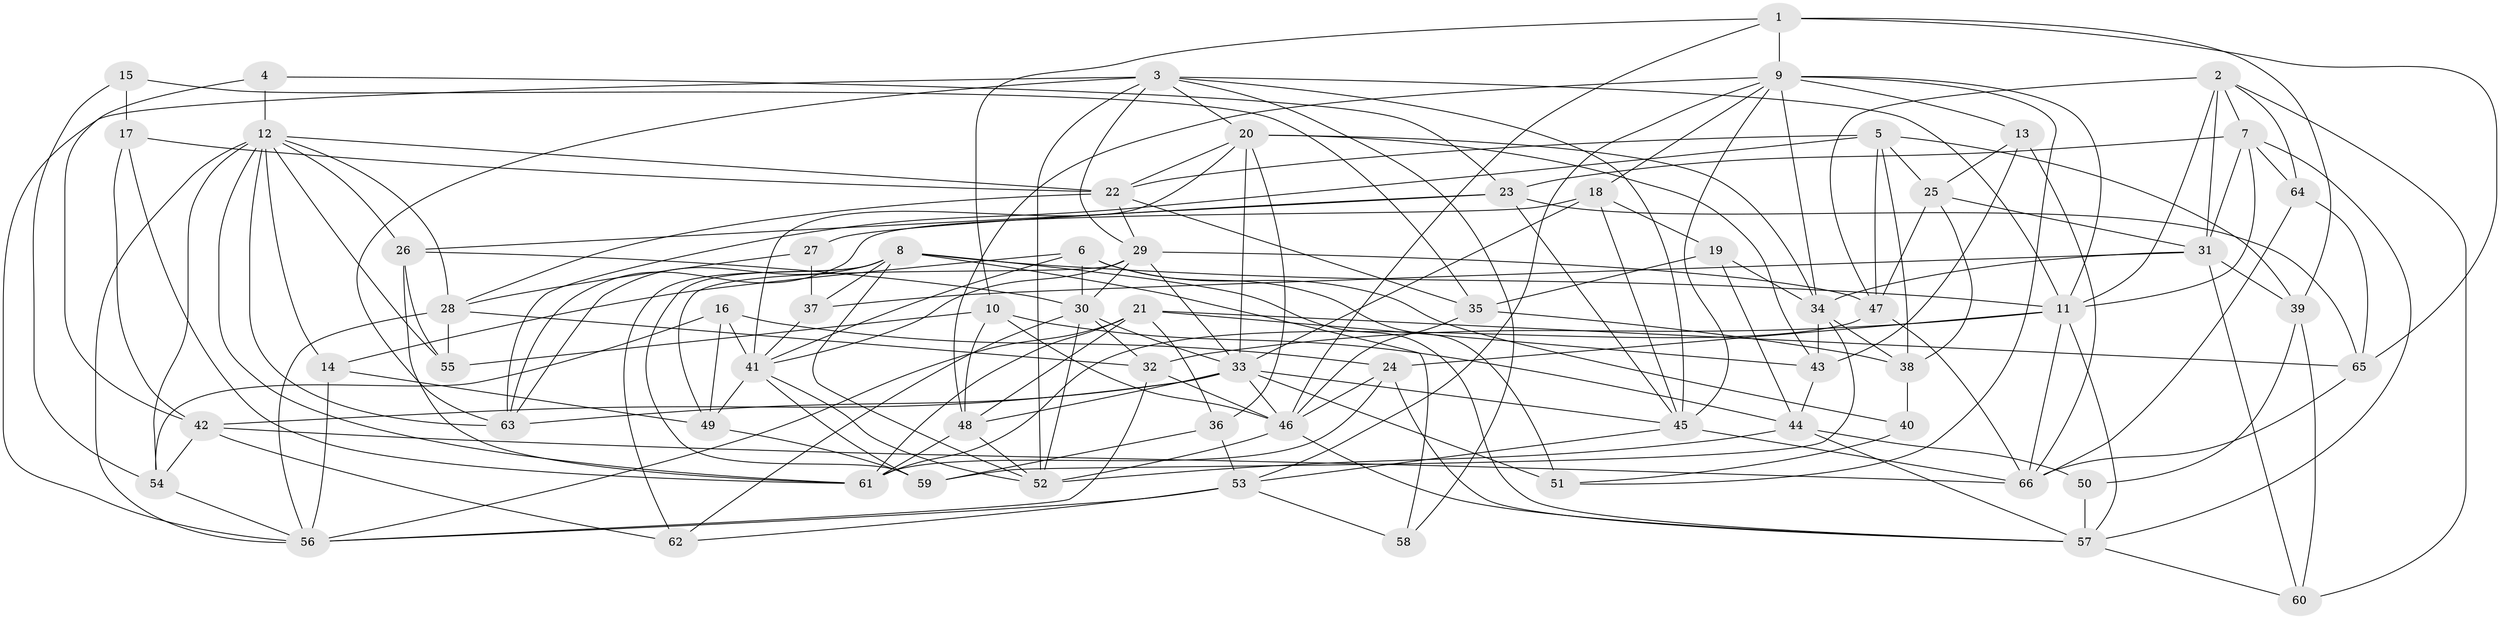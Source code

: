 // original degree distribution, {3: 0.24242424242424243, 5: 0.16666666666666666, 2: 0.12878787878787878, 4: 0.3333333333333333, 6: 0.07575757575757576, 7: 0.030303030303030304, 8: 0.022727272727272728}
// Generated by graph-tools (version 1.1) at 2025/02/03/09/25 03:02:09]
// undirected, 66 vertices, 187 edges
graph export_dot {
graph [start="1"]
  node [color=gray90,style=filled];
  1;
  2;
  3;
  4;
  5;
  6;
  7;
  8;
  9;
  10;
  11;
  12;
  13;
  14;
  15;
  16;
  17;
  18;
  19;
  20;
  21;
  22;
  23;
  24;
  25;
  26;
  27;
  28;
  29;
  30;
  31;
  32;
  33;
  34;
  35;
  36;
  37;
  38;
  39;
  40;
  41;
  42;
  43;
  44;
  45;
  46;
  47;
  48;
  49;
  50;
  51;
  52;
  53;
  54;
  55;
  56;
  57;
  58;
  59;
  60;
  61;
  62;
  63;
  64;
  65;
  66;
  1 -- 9 [weight=1.0];
  1 -- 10 [weight=1.0];
  1 -- 39 [weight=1.0];
  1 -- 46 [weight=1.0];
  1 -- 65 [weight=1.0];
  2 -- 7 [weight=1.0];
  2 -- 11 [weight=1.0];
  2 -- 31 [weight=1.0];
  2 -- 47 [weight=1.0];
  2 -- 60 [weight=1.0];
  2 -- 64 [weight=1.0];
  3 -- 11 [weight=1.0];
  3 -- 20 [weight=1.0];
  3 -- 29 [weight=1.0];
  3 -- 45 [weight=1.0];
  3 -- 52 [weight=1.0];
  3 -- 56 [weight=1.0];
  3 -- 58 [weight=1.0];
  3 -- 63 [weight=1.0];
  4 -- 12 [weight=2.0];
  4 -- 23 [weight=1.0];
  4 -- 42 [weight=1.0];
  5 -- 22 [weight=1.0];
  5 -- 25 [weight=1.0];
  5 -- 38 [weight=1.0];
  5 -- 39 [weight=1.0];
  5 -- 47 [weight=1.0];
  5 -- 63 [weight=1.0];
  6 -- 14 [weight=1.0];
  6 -- 30 [weight=1.0];
  6 -- 40 [weight=1.0];
  6 -- 41 [weight=1.0];
  6 -- 51 [weight=1.0];
  7 -- 11 [weight=1.0];
  7 -- 23 [weight=1.0];
  7 -- 31 [weight=1.0];
  7 -- 57 [weight=1.0];
  7 -- 64 [weight=1.0];
  8 -- 11 [weight=1.0];
  8 -- 37 [weight=1.0];
  8 -- 52 [weight=1.0];
  8 -- 57 [weight=1.0];
  8 -- 58 [weight=1.0];
  8 -- 59 [weight=1.0];
  8 -- 62 [weight=1.0];
  8 -- 63 [weight=1.0];
  9 -- 11 [weight=1.0];
  9 -- 13 [weight=1.0];
  9 -- 18 [weight=1.0];
  9 -- 34 [weight=1.0];
  9 -- 45 [weight=1.0];
  9 -- 48 [weight=1.0];
  9 -- 51 [weight=1.0];
  9 -- 53 [weight=1.0];
  10 -- 44 [weight=1.0];
  10 -- 46 [weight=1.0];
  10 -- 48 [weight=1.0];
  10 -- 55 [weight=1.0];
  11 -- 24 [weight=1.0];
  11 -- 32 [weight=1.0];
  11 -- 57 [weight=2.0];
  11 -- 66 [weight=1.0];
  12 -- 14 [weight=1.0];
  12 -- 22 [weight=1.0];
  12 -- 26 [weight=1.0];
  12 -- 28 [weight=1.0];
  12 -- 54 [weight=1.0];
  12 -- 55 [weight=1.0];
  12 -- 56 [weight=2.0];
  12 -- 61 [weight=1.0];
  12 -- 63 [weight=1.0];
  13 -- 25 [weight=1.0];
  13 -- 43 [weight=1.0];
  13 -- 66 [weight=1.0];
  14 -- 49 [weight=1.0];
  14 -- 56 [weight=1.0];
  15 -- 17 [weight=1.0];
  15 -- 35 [weight=1.0];
  15 -- 54 [weight=1.0];
  16 -- 24 [weight=1.0];
  16 -- 41 [weight=1.0];
  16 -- 49 [weight=1.0];
  16 -- 54 [weight=1.0];
  17 -- 22 [weight=1.0];
  17 -- 42 [weight=1.0];
  17 -- 61 [weight=1.0];
  18 -- 19 [weight=1.0];
  18 -- 33 [weight=1.0];
  18 -- 45 [weight=1.0];
  18 -- 63 [weight=1.0];
  19 -- 34 [weight=1.0];
  19 -- 35 [weight=1.0];
  19 -- 44 [weight=1.0];
  20 -- 22 [weight=1.0];
  20 -- 33 [weight=2.0];
  20 -- 34 [weight=1.0];
  20 -- 36 [weight=1.0];
  20 -- 41 [weight=1.0];
  20 -- 43 [weight=1.0];
  21 -- 36 [weight=1.0];
  21 -- 43 [weight=1.0];
  21 -- 48 [weight=1.0];
  21 -- 56 [weight=1.0];
  21 -- 61 [weight=1.0];
  21 -- 65 [weight=1.0];
  22 -- 28 [weight=1.0];
  22 -- 29 [weight=1.0];
  22 -- 35 [weight=1.0];
  23 -- 26 [weight=1.0];
  23 -- 27 [weight=1.0];
  23 -- 45 [weight=1.0];
  23 -- 65 [weight=1.0];
  24 -- 46 [weight=1.0];
  24 -- 57 [weight=1.0];
  24 -- 61 [weight=1.0];
  25 -- 31 [weight=1.0];
  25 -- 38 [weight=1.0];
  25 -- 47 [weight=1.0];
  26 -- 30 [weight=1.0];
  26 -- 55 [weight=1.0];
  26 -- 61 [weight=1.0];
  27 -- 28 [weight=2.0];
  27 -- 37 [weight=1.0];
  28 -- 32 [weight=1.0];
  28 -- 55 [weight=1.0];
  28 -- 56 [weight=1.0];
  29 -- 30 [weight=2.0];
  29 -- 33 [weight=1.0];
  29 -- 41 [weight=1.0];
  29 -- 47 [weight=1.0];
  29 -- 49 [weight=1.0];
  30 -- 32 [weight=1.0];
  30 -- 33 [weight=1.0];
  30 -- 52 [weight=1.0];
  30 -- 62 [weight=1.0];
  31 -- 34 [weight=1.0];
  31 -- 37 [weight=1.0];
  31 -- 39 [weight=1.0];
  31 -- 60 [weight=1.0];
  32 -- 46 [weight=1.0];
  32 -- 56 [weight=1.0];
  33 -- 42 [weight=1.0];
  33 -- 45 [weight=1.0];
  33 -- 46 [weight=1.0];
  33 -- 48 [weight=1.0];
  33 -- 51 [weight=2.0];
  33 -- 63 [weight=1.0];
  34 -- 38 [weight=1.0];
  34 -- 43 [weight=1.0];
  34 -- 59 [weight=1.0];
  35 -- 38 [weight=1.0];
  35 -- 46 [weight=1.0];
  36 -- 53 [weight=1.0];
  36 -- 59 [weight=1.0];
  37 -- 41 [weight=1.0];
  38 -- 40 [weight=1.0];
  39 -- 50 [weight=1.0];
  39 -- 60 [weight=1.0];
  40 -- 51 [weight=1.0];
  41 -- 49 [weight=1.0];
  41 -- 52 [weight=1.0];
  41 -- 59 [weight=1.0];
  42 -- 54 [weight=1.0];
  42 -- 62 [weight=1.0];
  42 -- 66 [weight=1.0];
  43 -- 44 [weight=1.0];
  44 -- 50 [weight=1.0];
  44 -- 52 [weight=1.0];
  44 -- 57 [weight=1.0];
  45 -- 53 [weight=1.0];
  45 -- 66 [weight=1.0];
  46 -- 52 [weight=1.0];
  46 -- 57 [weight=1.0];
  47 -- 61 [weight=1.0];
  47 -- 66 [weight=1.0];
  48 -- 52 [weight=1.0];
  48 -- 61 [weight=1.0];
  49 -- 59 [weight=1.0];
  50 -- 57 [weight=1.0];
  53 -- 56 [weight=1.0];
  53 -- 58 [weight=1.0];
  53 -- 62 [weight=1.0];
  54 -- 56 [weight=1.0];
  57 -- 60 [weight=1.0];
  64 -- 65 [weight=1.0];
  64 -- 66 [weight=1.0];
  65 -- 66 [weight=1.0];
}
